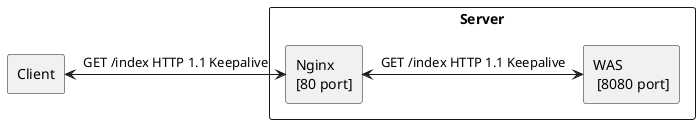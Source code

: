 @startuml


rectangle Client {
}

rectangle Server {
	rectangle Nginx as "Nginx\n[80 port]" {

	}

	rectangle WAS as "WAS\n [8080 port]" {
	}
}


Client <-r-> Nginx : GET /index HTTP 1.1 Keepalive
Nginx <-r-> WAS : GET /index HTTP 1.1 Keepalive

@enduml